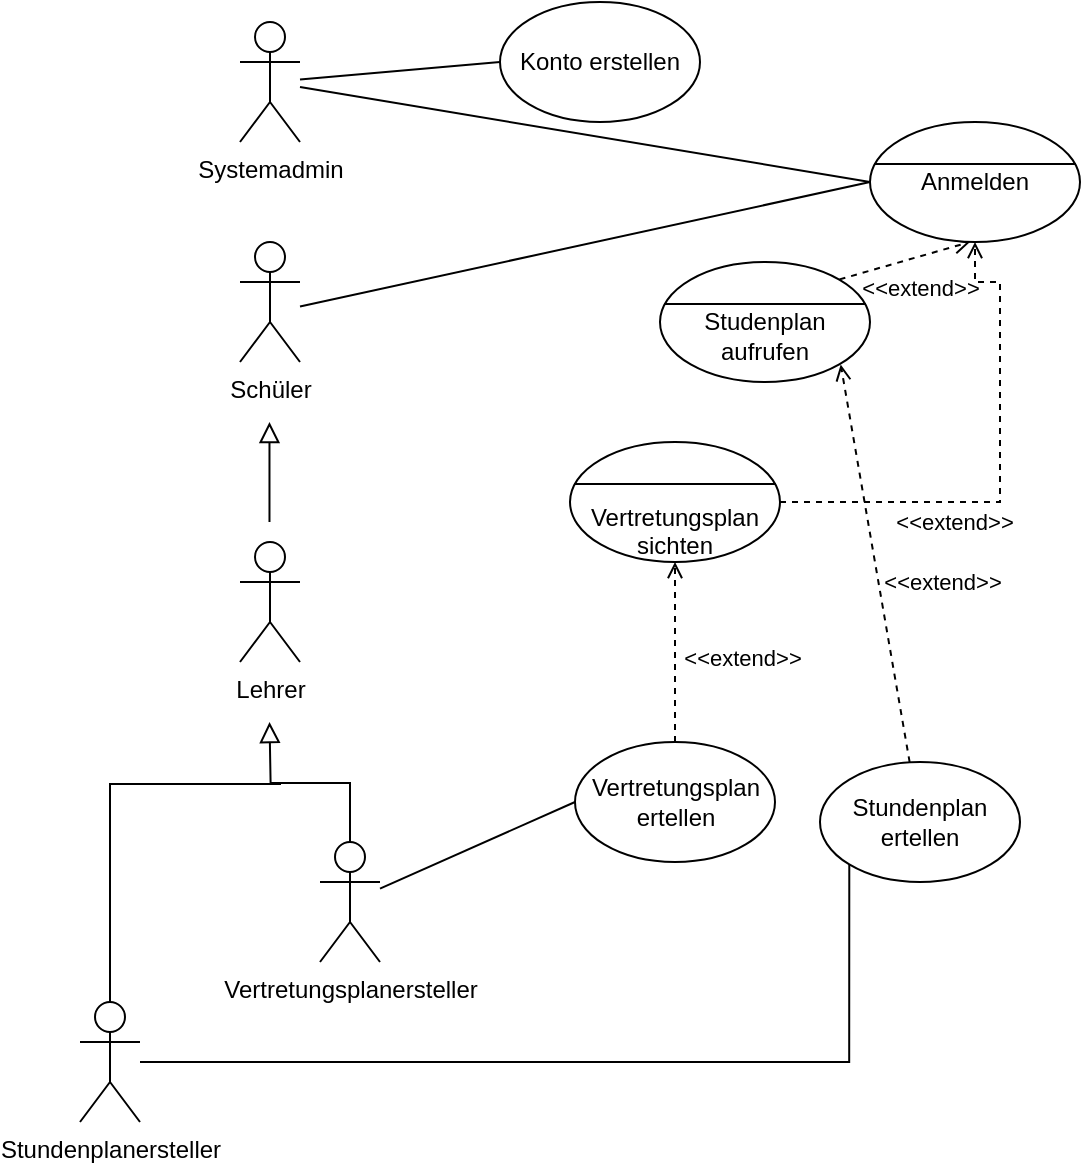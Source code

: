 <mxfile version="24.0.7" type="github">
  <diagram name="Page-1" id="SBxXnupXvsoxWS_aCSso">
    <mxGraphModel dx="1657" dy="420" grid="1" gridSize="10" guides="1" tooltips="1" connect="1" arrows="1" fold="1" page="1" pageScale="1" pageWidth="850" pageHeight="1100" math="0" shadow="0">
      <root>
        <mxCell id="0" />
        <mxCell id="1" parent="0" />
        <mxCell id="Ik1Ya7TSNH6uKqL-meah-2" value="&lt;div&gt;Schüler&lt;/div&gt;&lt;div&gt;&lt;br&gt;&lt;/div&gt;" style="shape=umlActor;html=1;verticalLabelPosition=bottom;verticalAlign=top;align=center;" vertex="1" parent="1">
          <mxGeometry x="110" y="120" width="30" height="60" as="geometry" />
        </mxCell>
        <mxCell id="Ik1Ya7TSNH6uKqL-meah-7" style="edgeStyle=orthogonalEdgeStyle;rounded=0;orthogonalLoop=1;jettySize=auto;html=1;endArrow=block;endFill=0;endSize=8;" edge="1" parent="1">
          <mxGeometry relative="1" as="geometry">
            <mxPoint x="124.74" y="210" as="targetPoint" />
            <mxPoint x="124.74" y="260" as="sourcePoint" />
          </mxGeometry>
        </mxCell>
        <mxCell id="Ik1Ya7TSNH6uKqL-meah-3" value="&lt;div&gt;Lehrer&lt;/div&gt;" style="shape=umlActor;html=1;verticalLabelPosition=bottom;verticalAlign=top;align=center;" vertex="1" parent="1">
          <mxGeometry x="110" y="270" width="30" height="60" as="geometry" />
        </mxCell>
        <mxCell id="Ik1Ya7TSNH6uKqL-meah-11" value="Konto erstellen" style="ellipse;whiteSpace=wrap;html=1;" vertex="1" parent="1">
          <mxGeometry x="240" width="100" height="60" as="geometry" />
        </mxCell>
        <mxCell id="Ik1Ya7TSNH6uKqL-meah-12" style="rounded=0;orthogonalLoop=1;jettySize=auto;html=1;entryX=0;entryY=0.5;entryDx=0;entryDy=0;endArrow=none;endFill=0;" edge="1" parent="1">
          <mxGeometry relative="1" as="geometry">
            <mxPoint x="140" y="152.296" as="sourcePoint" />
            <mxPoint x="425" y="90" as="targetPoint" />
          </mxGeometry>
        </mxCell>
        <mxCell id="Ik1Ya7TSNH6uKqL-meah-15" style="rounded=0;orthogonalLoop=1;jettySize=auto;html=1;entryX=0;entryY=0.5;entryDx=0;entryDy=0;endArrow=none;endFill=0;" edge="1" parent="1" source="Ik1Ya7TSNH6uKqL-meah-14" target="Ik1Ya7TSNH6uKqL-meah-11">
          <mxGeometry relative="1" as="geometry" />
        </mxCell>
        <mxCell id="Ik1Ya7TSNH6uKqL-meah-41" style="rounded=0;orthogonalLoop=1;jettySize=auto;html=1;entryX=0;entryY=0.5;entryDx=0;entryDy=0;endArrow=none;endFill=0;" edge="1" parent="1" source="Ik1Ya7TSNH6uKqL-meah-14">
          <mxGeometry relative="1" as="geometry">
            <mxPoint x="425" y="90" as="targetPoint" />
          </mxGeometry>
        </mxCell>
        <mxCell id="Ik1Ya7TSNH6uKqL-meah-14" value="&lt;div&gt;Systemadmin&lt;/div&gt;" style="shape=umlActor;html=1;verticalLabelPosition=bottom;verticalAlign=top;align=center;" vertex="1" parent="1">
          <mxGeometry x="110" y="10" width="30" height="60" as="geometry" />
        </mxCell>
        <mxCell id="Ik1Ya7TSNH6uKqL-meah-30" style="rounded=0;orthogonalLoop=1;jettySize=auto;html=1;entryX=0;entryY=0.5;entryDx=0;entryDy=0;endArrow=none;endFill=0;" edge="1" parent="1" source="Ik1Ya7TSNH6uKqL-meah-19" target="Ik1Ya7TSNH6uKqL-meah-21">
          <mxGeometry relative="1" as="geometry" />
        </mxCell>
        <mxCell id="Ik1Ya7TSNH6uKqL-meah-19" value="Vertretungsplanersteller" style="shape=umlActor;html=1;verticalLabelPosition=bottom;verticalAlign=top;align=center;" vertex="1" parent="1">
          <mxGeometry x="150" y="420" width="30" height="60" as="geometry" />
        </mxCell>
        <mxCell id="Ik1Ya7TSNH6uKqL-meah-20" style="edgeStyle=orthogonalEdgeStyle;rounded=0;orthogonalLoop=1;jettySize=auto;html=1;endArrow=block;endFill=0;endSize=8;exitX=0.5;exitY=0;exitDx=0;exitDy=0;exitPerimeter=0;" edge="1" parent="1" source="Ik1Ya7TSNH6uKqL-meah-19">
          <mxGeometry relative="1" as="geometry">
            <mxPoint x="124.76" y="360" as="targetPoint" />
            <mxPoint x="124.76" y="410" as="sourcePoint" />
          </mxGeometry>
        </mxCell>
        <mxCell id="Ik1Ya7TSNH6uKqL-meah-25" style="edgeStyle=orthogonalEdgeStyle;rounded=0;orthogonalLoop=1;jettySize=auto;html=1;dashed=1;endArrow=open;endFill=0;" edge="1" parent="1" source="Ik1Ya7TSNH6uKqL-meah-21" target="Ik1Ya7TSNH6uKqL-meah-23">
          <mxGeometry relative="1" as="geometry" />
        </mxCell>
        <mxCell id="Ik1Ya7TSNH6uKqL-meah-29" value="&amp;lt;&amp;lt;extend&amp;gt;&amp;gt;" style="edgeLabel;html=1;align=center;verticalAlign=middle;resizable=0;points=[];" vertex="1" connectable="0" parent="Ik1Ya7TSNH6uKqL-meah-25">
          <mxGeometry x="-0.055" y="-1" relative="1" as="geometry">
            <mxPoint x="32" as="offset" />
          </mxGeometry>
        </mxCell>
        <mxCell id="Ik1Ya7TSNH6uKqL-meah-21" value="&lt;div&gt;Vertretungsplan&lt;/div&gt;&lt;div&gt;ertellen&lt;br&gt;&lt;/div&gt;" style="ellipse;whiteSpace=wrap;html=1;" vertex="1" parent="1">
          <mxGeometry x="277.5" y="370" width="100" height="60" as="geometry" />
        </mxCell>
        <mxCell id="Ik1Ya7TSNH6uKqL-meah-23" value="&lt;div&gt;&lt;br&gt;&lt;/div&gt;&lt;div&gt;&lt;br&gt;&lt;/div&gt;&lt;div&gt;&lt;br&gt;&lt;/div&gt;&lt;div&gt;Vertretungsplan&lt;/div&gt;&lt;div&gt;sichten&lt;br&gt;&lt;/div&gt;&lt;div&gt;&lt;br/&gt;&lt;/div&gt;" style="html=1;shape=mxgraph.sysml.useCaseExtPt;whiteSpace=wrap;align=center;" vertex="1" parent="1">
          <mxGeometry x="275" y="220" width="105" height="60" as="geometry" />
        </mxCell>
        <mxCell id="Ik1Ya7TSNH6uKqL-meah-24" value="" style="resizable=0;html=1;verticalAlign=middle;align=center;labelBackgroundColor=none;fontStyle=1;" connectable="0" vertex="1" parent="Ik1Ya7TSNH6uKqL-meah-23">
          <mxGeometry x="52.5" y="12.75" as="geometry" />
        </mxCell>
        <mxCell id="Ik1Ya7TSNH6uKqL-meah-32" style="edgeStyle=orthogonalEdgeStyle;rounded=0;orthogonalLoop=1;jettySize=auto;html=1;endArrow=none;endFill=0;" edge="1" parent="1" source="Ik1Ya7TSNH6uKqL-meah-31">
          <mxGeometry relative="1" as="geometry">
            <mxPoint x="130" y="390" as="targetPoint" />
            <Array as="points">
              <mxPoint x="45" y="391" />
              <mxPoint x="130" y="391" />
            </Array>
          </mxGeometry>
        </mxCell>
        <mxCell id="Ik1Ya7TSNH6uKqL-meah-38" style="rounded=0;orthogonalLoop=1;jettySize=auto;html=1;entryX=0;entryY=1;entryDx=0;entryDy=0;edgeStyle=orthogonalEdgeStyle;endArrow=none;endFill=0;" edge="1" parent="1" source="Ik1Ya7TSNH6uKqL-meah-31" target="Ik1Ya7TSNH6uKqL-meah-34">
          <mxGeometry relative="1" as="geometry" />
        </mxCell>
        <mxCell id="Ik1Ya7TSNH6uKqL-meah-31" value="Stundenplanersteller" style="shape=umlActor;html=1;verticalLabelPosition=bottom;verticalAlign=top;align=center;" vertex="1" parent="1">
          <mxGeometry x="30" y="500" width="30" height="60" as="geometry" />
        </mxCell>
        <mxCell id="Ik1Ya7TSNH6uKqL-meah-35" style="rounded=0;orthogonalLoop=1;jettySize=auto;html=1;entryX=1;entryY=1;entryDx=0;entryDy=0;endArrow=open;endFill=0;dashed=1;" edge="1" parent="1" source="Ik1Ya7TSNH6uKqL-meah-34">
          <mxGeometry relative="1" as="geometry">
            <mxPoint x="410.355" y="181.213" as="targetPoint" />
          </mxGeometry>
        </mxCell>
        <mxCell id="Ik1Ya7TSNH6uKqL-meah-39" value="&amp;lt;&amp;lt;extend&amp;gt;&amp;gt;" style="edgeLabel;html=1;align=center;verticalAlign=middle;resizable=0;points=[];" vertex="1" connectable="0" parent="Ik1Ya7TSNH6uKqL-meah-35">
          <mxGeometry x="-0.161" y="2" relative="1" as="geometry">
            <mxPoint x="32" y="-7" as="offset" />
          </mxGeometry>
        </mxCell>
        <mxCell id="Ik1Ya7TSNH6uKqL-meah-34" value="&lt;div&gt;Stundenplan&lt;/div&gt;&lt;div&gt;ertellen&lt;br&gt;&lt;/div&gt;" style="ellipse;whiteSpace=wrap;html=1;" vertex="1" parent="1">
          <mxGeometry x="400" y="380" width="100" height="60" as="geometry" />
        </mxCell>
        <mxCell id="Ik1Ya7TSNH6uKqL-meah-42" style="rounded=0;orthogonalLoop=1;jettySize=auto;html=1;entryX=0.5;entryY=1;entryDx=0;entryDy=0;exitX=0.855;exitY=0.145;exitDx=0;exitDy=0;exitPerimeter=0;endArrow=open;endFill=0;dashed=1;" edge="1" parent="1" source="Ik1Ya7TSNH6uKqL-meah-36">
          <mxGeometry relative="1" as="geometry">
            <mxPoint x="475" y="120" as="targetPoint" />
          </mxGeometry>
        </mxCell>
        <mxCell id="Ik1Ya7TSNH6uKqL-meah-44" value="&amp;lt;&amp;lt;extend&amp;gt;&amp;gt;" style="edgeLabel;html=1;align=center;verticalAlign=middle;resizable=0;points=[];" vertex="1" connectable="0" parent="Ik1Ya7TSNH6uKqL-meah-42">
          <mxGeometry x="-0.284" y="-1" relative="1" as="geometry">
            <mxPoint x="16" y="10" as="offset" />
          </mxGeometry>
        </mxCell>
        <mxCell id="Ik1Ya7TSNH6uKqL-meah-36" value="&lt;div&gt;&lt;br&gt;&lt;/div&gt;&lt;div&gt;Studenplan&lt;/div&gt;&lt;div&gt;aufrufen&lt;br&gt;&lt;/div&gt;" style="html=1;shape=mxgraph.sysml.useCaseExtPt;whiteSpace=wrap;align=center;" vertex="1" parent="1">
          <mxGeometry x="320" y="130" width="105" height="60" as="geometry" />
        </mxCell>
        <mxCell id="Ik1Ya7TSNH6uKqL-meah-37" value="" style="resizable=0;html=1;verticalAlign=middle;align=center;labelBackgroundColor=none;fontStyle=1;" connectable="0" vertex="1" parent="Ik1Ya7TSNH6uKqL-meah-36">
          <mxGeometry x="52.5" y="12.75" as="geometry" />
        </mxCell>
        <mxCell id="Ik1Ya7TSNH6uKqL-meah-45" value="&lt;div&gt;Anmelden&lt;/div&gt;" style="html=1;shape=mxgraph.sysml.useCaseExtPt;whiteSpace=wrap;align=center;" vertex="1" parent="1">
          <mxGeometry x="425" y="60" width="105" height="60" as="geometry" />
        </mxCell>
        <mxCell id="Ik1Ya7TSNH6uKqL-meah-46" value="" style="resizable=0;html=1;verticalAlign=middle;align=center;labelBackgroundColor=none;fontStyle=1;" connectable="0" vertex="1" parent="Ik1Ya7TSNH6uKqL-meah-45">
          <mxGeometry x="52.5" y="12.75" as="geometry" />
        </mxCell>
        <mxCell id="Ik1Ya7TSNH6uKqL-meah-47" style="edgeStyle=orthogonalEdgeStyle;rounded=0;orthogonalLoop=1;jettySize=auto;html=1;entryX=0.5;entryY=1;entryDx=0;entryDy=0;entryPerimeter=0;dashed=1;endArrow=open;endFill=0;" edge="1" parent="1" source="Ik1Ya7TSNH6uKqL-meah-23" target="Ik1Ya7TSNH6uKqL-meah-45">
          <mxGeometry relative="1" as="geometry">
            <Array as="points">
              <mxPoint x="490" y="250" />
              <mxPoint x="490" y="140" />
              <mxPoint x="478" y="140" />
            </Array>
          </mxGeometry>
        </mxCell>
        <mxCell id="Ik1Ya7TSNH6uKqL-meah-48" value="&amp;lt;&amp;lt;extend&amp;gt;&amp;gt;" style="edgeLabel;html=1;align=center;verticalAlign=middle;resizable=0;points=[];" vertex="1" connectable="0" parent="Ik1Ya7TSNH6uKqL-meah-47">
          <mxGeometry x="-0.511" y="-1" relative="1" as="geometry">
            <mxPoint x="25" y="9" as="offset" />
          </mxGeometry>
        </mxCell>
      </root>
    </mxGraphModel>
  </diagram>
</mxfile>
